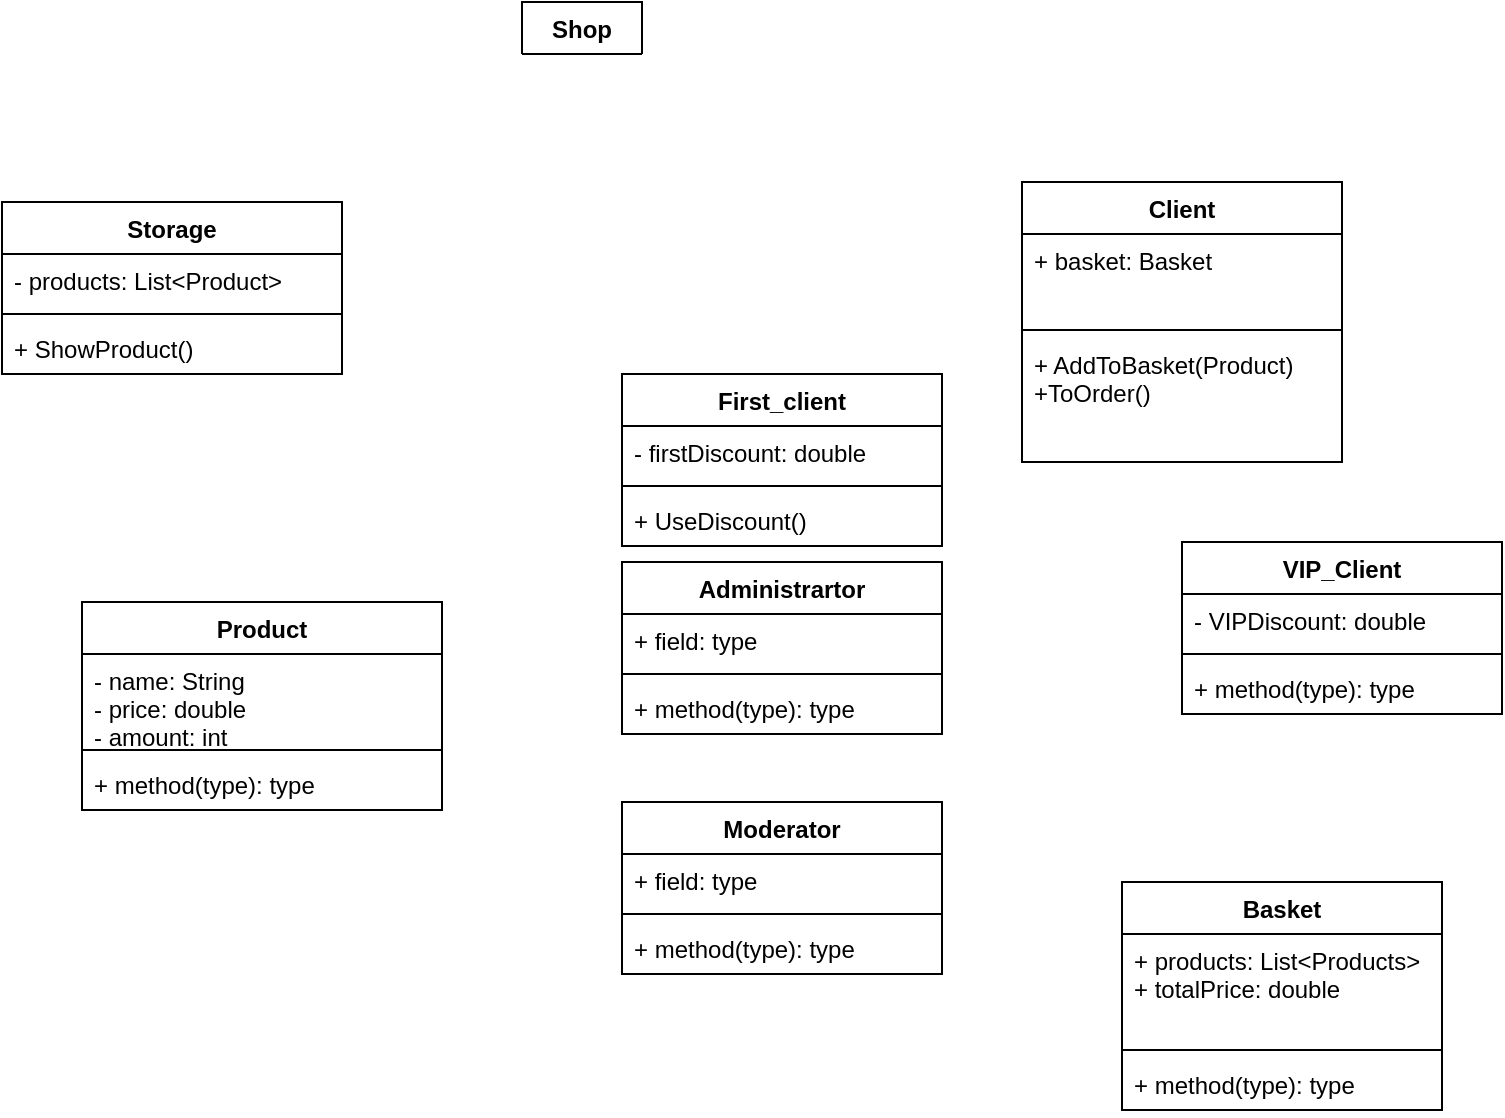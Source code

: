 <mxfile version="15.7.0" type="github">
  <diagram id="_y9NGR9hqTzERYzAmLQY" name="Page-1">
    <mxGraphModel dx="1038" dy="624" grid="1" gridSize="10" guides="1" tooltips="1" connect="1" arrows="1" fold="1" page="1" pageScale="1" pageWidth="827" pageHeight="1169" math="0" shadow="0">
      <root>
        <mxCell id="0" />
        <mxCell id="1" parent="0" />
        <mxCell id="Rvm-X7QAsiA7LAmgjYLi-1" value="Shop" style="swimlane;fontStyle=1;align=center;verticalAlign=top;childLayout=stackLayout;horizontal=1;startSize=26;horizontalStack=0;resizeParent=1;resizeParentMax=0;resizeLast=0;collapsible=1;marginBottom=0;fillColor=default;strokeColor=default;fontColor=default;" parent="1" vertex="1" collapsed="1">
          <mxGeometry x="320" y="40" width="60" height="26" as="geometry">
            <mxRectangle x="320" y="40" width="160" height="134" as="alternateBounds" />
          </mxGeometry>
        </mxCell>
        <mxCell id="Rvm-X7QAsiA7LAmgjYLi-2" value="- moderator: Moderator&#xa;- administrator: Administrator&#xa;- storage: Storage&#xa;- clients: List&lt;Client&gt;&#xa;" style="text;strokeColor=none;fillColor=none;align=left;verticalAlign=top;spacingLeft=4;spacingRight=4;overflow=hidden;rotatable=0;points=[[0,0.5],[1,0.5]];portConstraint=eastwest;" parent="Rvm-X7QAsiA7LAmgjYLi-1" vertex="1">
          <mxGeometry y="26" width="60" height="74" as="geometry" />
        </mxCell>
        <mxCell id="Rvm-X7QAsiA7LAmgjYLi-3" value="" style="line;strokeWidth=1;fillColor=none;align=left;verticalAlign=middle;spacingTop=-1;spacingLeft=3;spacingRight=3;rotatable=0;labelPosition=right;points=[];portConstraint=eastwest;" parent="Rvm-X7QAsiA7LAmgjYLi-1" vertex="1">
          <mxGeometry y="100" width="60" height="8" as="geometry" />
        </mxCell>
        <mxCell id="Rvm-X7QAsiA7LAmgjYLi-4" value="+ method(type): type" style="text;strokeColor=none;fillColor=none;align=left;verticalAlign=top;spacingLeft=4;spacingRight=4;overflow=hidden;rotatable=0;points=[[0,0.5],[1,0.5]];portConstraint=eastwest;" parent="Rvm-X7QAsiA7LAmgjYLi-1" vertex="1">
          <mxGeometry y="108" width="60" height="26" as="geometry" />
        </mxCell>
        <mxCell id="Rvm-X7QAsiA7LAmgjYLi-41" value="First_client" style="swimlane;fontStyle=1;align=center;verticalAlign=top;childLayout=stackLayout;horizontal=1;startSize=26;horizontalStack=0;resizeParent=1;resizeParentMax=0;resizeLast=0;collapsible=1;marginBottom=0;fontColor=default;strokeColor=default;fillColor=default;" parent="1" vertex="1">
          <mxGeometry x="370" y="226" width="160" height="86" as="geometry" />
        </mxCell>
        <mxCell id="Rvm-X7QAsiA7LAmgjYLi-42" value="- firstDiscount: double" style="text;strokeColor=none;fillColor=none;align=left;verticalAlign=top;spacingLeft=4;spacingRight=4;overflow=hidden;rotatable=0;points=[[0,0.5],[1,0.5]];portConstraint=eastwest;fontColor=default;" parent="Rvm-X7QAsiA7LAmgjYLi-41" vertex="1">
          <mxGeometry y="26" width="160" height="26" as="geometry" />
        </mxCell>
        <mxCell id="Rvm-X7QAsiA7LAmgjYLi-43" value="" style="line;strokeWidth=1;fillColor=none;align=left;verticalAlign=middle;spacingTop=-1;spacingLeft=3;spacingRight=3;rotatable=0;labelPosition=right;points=[];portConstraint=eastwest;fontColor=default;" parent="Rvm-X7QAsiA7LAmgjYLi-41" vertex="1">
          <mxGeometry y="52" width="160" height="8" as="geometry" />
        </mxCell>
        <mxCell id="Rvm-X7QAsiA7LAmgjYLi-44" value="+ UseDiscount()" style="text;strokeColor=none;fillColor=none;align=left;verticalAlign=top;spacingLeft=4;spacingRight=4;overflow=hidden;rotatable=0;points=[[0,0.5],[1,0.5]];portConstraint=eastwest;fontColor=default;" parent="Rvm-X7QAsiA7LAmgjYLi-41" vertex="1">
          <mxGeometry y="60" width="160" height="26" as="geometry" />
        </mxCell>
        <mxCell id="Rvm-X7QAsiA7LAmgjYLi-45" value="VIP_Client" style="swimlane;fontStyle=1;align=center;verticalAlign=top;childLayout=stackLayout;horizontal=1;startSize=26;horizontalStack=0;resizeParent=1;resizeParentMax=0;resizeLast=0;collapsible=1;marginBottom=0;fontColor=default;strokeColor=default;fillColor=default;" parent="1" vertex="1">
          <mxGeometry x="650" y="310" width="160" height="86" as="geometry" />
        </mxCell>
        <mxCell id="Rvm-X7QAsiA7LAmgjYLi-46" value="- VIPDiscount: double" style="text;strokeColor=none;fillColor=none;align=left;verticalAlign=top;spacingLeft=4;spacingRight=4;overflow=hidden;rotatable=0;points=[[0,0.5],[1,0.5]];portConstraint=eastwest;fontColor=default;" parent="Rvm-X7QAsiA7LAmgjYLi-45" vertex="1">
          <mxGeometry y="26" width="160" height="26" as="geometry" />
        </mxCell>
        <mxCell id="Rvm-X7QAsiA7LAmgjYLi-47" value="" style="line;strokeWidth=1;fillColor=none;align=left;verticalAlign=middle;spacingTop=-1;spacingLeft=3;spacingRight=3;rotatable=0;labelPosition=right;points=[];portConstraint=eastwest;fontColor=default;" parent="Rvm-X7QAsiA7LAmgjYLi-45" vertex="1">
          <mxGeometry y="52" width="160" height="8" as="geometry" />
        </mxCell>
        <mxCell id="Rvm-X7QAsiA7LAmgjYLi-48" value="+ method(type): type" style="text;strokeColor=none;fillColor=none;align=left;verticalAlign=top;spacingLeft=4;spacingRight=4;overflow=hidden;rotatable=0;points=[[0,0.5],[1,0.5]];portConstraint=eastwest;fontColor=default;" parent="Rvm-X7QAsiA7LAmgjYLi-45" vertex="1">
          <mxGeometry y="60" width="160" height="26" as="geometry" />
        </mxCell>
        <mxCell id="Rvm-X7QAsiA7LAmgjYLi-49" value="Client" style="swimlane;fontStyle=1;align=center;verticalAlign=top;childLayout=stackLayout;horizontal=1;startSize=26;horizontalStack=0;resizeParent=1;resizeParentMax=0;resizeLast=0;collapsible=1;marginBottom=0;fontColor=default;strokeColor=default;fillColor=default;" parent="1" vertex="1">
          <mxGeometry x="570" y="130" width="160" height="140" as="geometry" />
        </mxCell>
        <mxCell id="Rvm-X7QAsiA7LAmgjYLi-50" value="+ basket: Basket" style="text;strokeColor=none;fillColor=none;align=left;verticalAlign=top;spacingLeft=4;spacingRight=4;overflow=hidden;rotatable=0;points=[[0,0.5],[1,0.5]];portConstraint=eastwest;fontColor=default;" parent="Rvm-X7QAsiA7LAmgjYLi-49" vertex="1">
          <mxGeometry y="26" width="160" height="44" as="geometry" />
        </mxCell>
        <mxCell id="Rvm-X7QAsiA7LAmgjYLi-51" value="" style="line;strokeWidth=1;fillColor=none;align=left;verticalAlign=middle;spacingTop=-1;spacingLeft=3;spacingRight=3;rotatable=0;labelPosition=right;points=[];portConstraint=eastwest;fontColor=default;" parent="Rvm-X7QAsiA7LAmgjYLi-49" vertex="1">
          <mxGeometry y="70" width="160" height="8" as="geometry" />
        </mxCell>
        <mxCell id="Rvm-X7QAsiA7LAmgjYLi-52" value="+ AddToBasket(Product)&#xa;+ToOrder()" style="text;strokeColor=none;fillColor=none;align=left;verticalAlign=top;spacingLeft=4;spacingRight=4;overflow=hidden;rotatable=0;points=[[0,0.5],[1,0.5]];portConstraint=eastwest;fontColor=default;" parent="Rvm-X7QAsiA7LAmgjYLi-49" vertex="1">
          <mxGeometry y="78" width="160" height="62" as="geometry" />
        </mxCell>
        <mxCell id="Rvm-X7QAsiA7LAmgjYLi-53" value="Moderator" style="swimlane;fontStyle=1;align=center;verticalAlign=top;childLayout=stackLayout;horizontal=1;startSize=26;horizontalStack=0;resizeParent=1;resizeParentMax=0;resizeLast=0;collapsible=1;marginBottom=0;fontColor=default;strokeColor=default;fillColor=default;" parent="1" vertex="1">
          <mxGeometry x="370" y="440" width="160" height="86" as="geometry" />
        </mxCell>
        <mxCell id="Rvm-X7QAsiA7LAmgjYLi-54" value="+ field: type" style="text;strokeColor=none;fillColor=none;align=left;verticalAlign=top;spacingLeft=4;spacingRight=4;overflow=hidden;rotatable=0;points=[[0,0.5],[1,0.5]];portConstraint=eastwest;fontColor=default;" parent="Rvm-X7QAsiA7LAmgjYLi-53" vertex="1">
          <mxGeometry y="26" width="160" height="26" as="geometry" />
        </mxCell>
        <mxCell id="Rvm-X7QAsiA7LAmgjYLi-55" value="" style="line;strokeWidth=1;fillColor=none;align=left;verticalAlign=middle;spacingTop=-1;spacingLeft=3;spacingRight=3;rotatable=0;labelPosition=right;points=[];portConstraint=eastwest;fontColor=default;" parent="Rvm-X7QAsiA7LAmgjYLi-53" vertex="1">
          <mxGeometry y="52" width="160" height="8" as="geometry" />
        </mxCell>
        <mxCell id="Rvm-X7QAsiA7LAmgjYLi-56" value="+ method(type): type" style="text;strokeColor=none;fillColor=none;align=left;verticalAlign=top;spacingLeft=4;spacingRight=4;overflow=hidden;rotatable=0;points=[[0,0.5],[1,0.5]];portConstraint=eastwest;fontColor=default;" parent="Rvm-X7QAsiA7LAmgjYLi-53" vertex="1">
          <mxGeometry y="60" width="160" height="26" as="geometry" />
        </mxCell>
        <mxCell id="Rvm-X7QAsiA7LAmgjYLi-57" value="Administrartor" style="swimlane;fontStyle=1;align=center;verticalAlign=top;childLayout=stackLayout;horizontal=1;startSize=26;horizontalStack=0;resizeParent=1;resizeParentMax=0;resizeLast=0;collapsible=1;marginBottom=0;fontColor=default;strokeColor=default;fillColor=default;" parent="1" vertex="1">
          <mxGeometry x="370" y="320" width="160" height="86" as="geometry" />
        </mxCell>
        <mxCell id="Rvm-X7QAsiA7LAmgjYLi-58" value="+ field: type" style="text;strokeColor=none;fillColor=none;align=left;verticalAlign=top;spacingLeft=4;spacingRight=4;overflow=hidden;rotatable=0;points=[[0,0.5],[1,0.5]];portConstraint=eastwest;fontColor=default;" parent="Rvm-X7QAsiA7LAmgjYLi-57" vertex="1">
          <mxGeometry y="26" width="160" height="26" as="geometry" />
        </mxCell>
        <mxCell id="Rvm-X7QAsiA7LAmgjYLi-59" value="" style="line;strokeWidth=1;fillColor=none;align=left;verticalAlign=middle;spacingTop=-1;spacingLeft=3;spacingRight=3;rotatable=0;labelPosition=right;points=[];portConstraint=eastwest;fontColor=default;" parent="Rvm-X7QAsiA7LAmgjYLi-57" vertex="1">
          <mxGeometry y="52" width="160" height="8" as="geometry" />
        </mxCell>
        <mxCell id="Rvm-X7QAsiA7LAmgjYLi-60" value="+ method(type): type" style="text;strokeColor=none;fillColor=none;align=left;verticalAlign=top;spacingLeft=4;spacingRight=4;overflow=hidden;rotatable=0;points=[[0,0.5],[1,0.5]];portConstraint=eastwest;fontColor=default;" parent="Rvm-X7QAsiA7LAmgjYLi-57" vertex="1">
          <mxGeometry y="60" width="160" height="26" as="geometry" />
        </mxCell>
        <mxCell id="Rvm-X7QAsiA7LAmgjYLi-69" value="Product" style="swimlane;fontStyle=1;align=center;verticalAlign=top;childLayout=stackLayout;horizontal=1;startSize=26;horizontalStack=0;resizeParent=1;resizeParentMax=0;resizeLast=0;collapsible=1;marginBottom=0;fontColor=default;strokeColor=default;fillColor=default;" parent="1" vertex="1">
          <mxGeometry x="100" y="340" width="180" height="104" as="geometry" />
        </mxCell>
        <mxCell id="Rvm-X7QAsiA7LAmgjYLi-70" value="- name: String&#xa;- price: double&#xa;- amount: int" style="text;strokeColor=none;fillColor=none;align=left;verticalAlign=top;spacingLeft=4;spacingRight=4;overflow=hidden;rotatable=0;points=[[0,0.5],[1,0.5]];portConstraint=eastwest;fontColor=default;" parent="Rvm-X7QAsiA7LAmgjYLi-69" vertex="1">
          <mxGeometry y="26" width="180" height="44" as="geometry" />
        </mxCell>
        <mxCell id="Rvm-X7QAsiA7LAmgjYLi-71" value="" style="line;strokeWidth=1;fillColor=none;align=left;verticalAlign=middle;spacingTop=-1;spacingLeft=3;spacingRight=3;rotatable=0;labelPosition=right;points=[];portConstraint=eastwest;fontColor=default;" parent="Rvm-X7QAsiA7LAmgjYLi-69" vertex="1">
          <mxGeometry y="70" width="180" height="8" as="geometry" />
        </mxCell>
        <mxCell id="Rvm-X7QAsiA7LAmgjYLi-72" value="+ method(type): type" style="text;strokeColor=none;fillColor=none;align=left;verticalAlign=top;spacingLeft=4;spacingRight=4;overflow=hidden;rotatable=0;points=[[0,0.5],[1,0.5]];portConstraint=eastwest;fontColor=default;" parent="Rvm-X7QAsiA7LAmgjYLi-69" vertex="1">
          <mxGeometry y="78" width="180" height="26" as="geometry" />
        </mxCell>
        <mxCell id="Rvm-X7QAsiA7LAmgjYLi-73" value="Storage" style="swimlane;fontStyle=1;align=center;verticalAlign=top;childLayout=stackLayout;horizontal=1;startSize=26;horizontalStack=0;resizeParent=1;resizeParentMax=0;resizeLast=0;collapsible=1;marginBottom=0;fontColor=default;strokeColor=default;fillColor=default;" parent="1" vertex="1">
          <mxGeometry x="60" y="140" width="170" height="86" as="geometry" />
        </mxCell>
        <mxCell id="Rvm-X7QAsiA7LAmgjYLi-74" value="- products: List&lt;Product&gt;" style="text;strokeColor=none;fillColor=none;align=left;verticalAlign=top;spacingLeft=4;spacingRight=4;overflow=hidden;rotatable=0;points=[[0,0.5],[1,0.5]];portConstraint=eastwest;fontColor=default;" parent="Rvm-X7QAsiA7LAmgjYLi-73" vertex="1">
          <mxGeometry y="26" width="170" height="26" as="geometry" />
        </mxCell>
        <mxCell id="Rvm-X7QAsiA7LAmgjYLi-75" value="" style="line;strokeWidth=1;fillColor=none;align=left;verticalAlign=middle;spacingTop=-1;spacingLeft=3;spacingRight=3;rotatable=0;labelPosition=right;points=[];portConstraint=eastwest;fontColor=default;" parent="Rvm-X7QAsiA7LAmgjYLi-73" vertex="1">
          <mxGeometry y="52" width="170" height="8" as="geometry" />
        </mxCell>
        <mxCell id="Rvm-X7QAsiA7LAmgjYLi-76" value="+ ShowProduct()" style="text;strokeColor=none;fillColor=none;align=left;verticalAlign=top;spacingLeft=4;spacingRight=4;overflow=hidden;rotatable=0;points=[[0,0.5],[1,0.5]];portConstraint=eastwest;fontColor=default;" parent="Rvm-X7QAsiA7LAmgjYLi-73" vertex="1">
          <mxGeometry y="60" width="170" height="26" as="geometry" />
        </mxCell>
        <mxCell id="sxBqH1Sp_fp7WQGJbc2a-1" value="Basket" style="swimlane;fontStyle=1;align=center;verticalAlign=top;childLayout=stackLayout;horizontal=1;startSize=26;horizontalStack=0;resizeParent=1;resizeParentMax=0;resizeLast=0;collapsible=1;marginBottom=0;fontColor=default;strokeColor=default;fillColor=default;" vertex="1" parent="1">
          <mxGeometry x="620" y="480" width="160" height="114" as="geometry" />
        </mxCell>
        <mxCell id="sxBqH1Sp_fp7WQGJbc2a-2" value="+ products: List&lt;Products&gt;&#xa;+ totalPrice: double " style="text;strokeColor=none;fillColor=none;align=left;verticalAlign=top;spacingLeft=4;spacingRight=4;overflow=hidden;rotatable=0;points=[[0,0.5],[1,0.5]];portConstraint=eastwest;fontColor=default;" vertex="1" parent="sxBqH1Sp_fp7WQGJbc2a-1">
          <mxGeometry y="26" width="160" height="54" as="geometry" />
        </mxCell>
        <mxCell id="sxBqH1Sp_fp7WQGJbc2a-3" value="" style="line;strokeWidth=1;fillColor=none;align=left;verticalAlign=middle;spacingTop=-1;spacingLeft=3;spacingRight=3;rotatable=0;labelPosition=right;points=[];portConstraint=eastwest;fontColor=default;" vertex="1" parent="sxBqH1Sp_fp7WQGJbc2a-1">
          <mxGeometry y="80" width="160" height="8" as="geometry" />
        </mxCell>
        <mxCell id="sxBqH1Sp_fp7WQGJbc2a-4" value="+ method(type): type" style="text;strokeColor=none;fillColor=none;align=left;verticalAlign=top;spacingLeft=4;spacingRight=4;overflow=hidden;rotatable=0;points=[[0,0.5],[1,0.5]];portConstraint=eastwest;fontColor=default;" vertex="1" parent="sxBqH1Sp_fp7WQGJbc2a-1">
          <mxGeometry y="88" width="160" height="26" as="geometry" />
        </mxCell>
      </root>
    </mxGraphModel>
  </diagram>
</mxfile>
